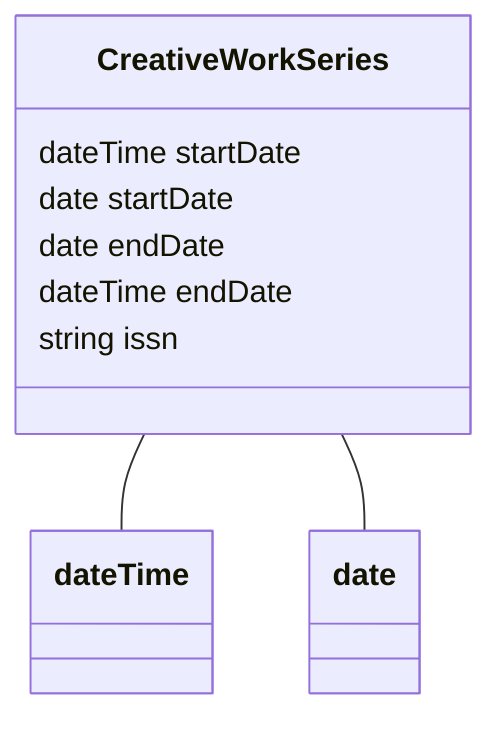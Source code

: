 classDiagram
  CreativeWorkSeries -- dateTime
  CreativeWorkSeries -- date


class CreativeWorkSeries {

  dateTime startDate
  date startDate
  date endDate
  dateTime endDate
  string issn

 }